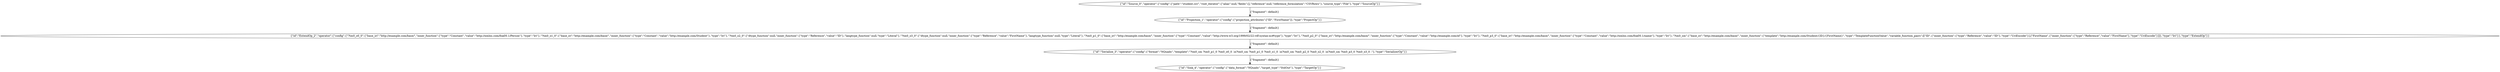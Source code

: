 digraph {
    0 [ label = "{\"id\":\"Source_0\",\"operator\":{\"config\":{\"path\":\"student.csv\",\"root_iterator\":{\"alias\":null,\"fields\":[],\"reference\":null,\"reference_formulation\":\"CSVRows\"},\"source_type\":\"File\"},\"type\":\"SourceOp\"}}" ]
    1 [ label = "{\"id\":\"Projection_1\",\"operator\":{\"config\":{\"projection_attributes\":[\"ID\",\"FirstName\"]},\"type\":\"ProjectOp\"}}" ]
    2 [ label = "{\"id\":\"ExtendOp_2\",\"operator\":{\"config\":{\"?tm0_o0_0\":{\"base_iri\":\"http://example.com/base/\",\"inner_function\":{\"type\":\"Constant\",\"value\":\"http://xmlns.com/foaf/0.1/Person\"},\"type\":\"Iri\"},\"?tm0_o1_0\":{\"base_iri\":\"http://example.com/base/\",\"inner_function\":{\"type\":\"Constant\",\"value\":\"http://example.com/Student\"},\"type\":\"Iri\"},\"?tm0_o2_0\":{\"dtype_function\":null,\"inner_function\":{\"type\":\"Reference\",\"value\":\"ID\"},\"langtype_function\":null,\"type\":\"Literal\"},\"?tm0_o3_0\":{\"dtype_function\":null,\"inner_function\":{\"type\":\"Reference\",\"value\":\"FirstName\"},\"langtype_function\":null,\"type\":\"Literal\"},\"?tm0_p1_0\":{\"base_iri\":\"http://example.com/base/\",\"inner_function\":{\"type\":\"Constant\",\"value\":\"http://www.w3.org/1999/02/22-rdf-syntax-ns#type\"},\"type\":\"Iri\"},\"?tm0_p2_0\":{\"base_iri\":\"http://example.com/base/\",\"inner_function\":{\"type\":\"Constant\",\"value\":\"http://example.com/id\"},\"type\":\"Iri\"},\"?tm0_p3_0\":{\"base_iri\":\"http://example.com/base/\",\"inner_function\":{\"type\":\"Constant\",\"value\":\"http://xmlns.com/foaf/0.1/name\"},\"type\":\"Iri\"},\"?tm0_sm\":{\"base_iri\":\"http://example.com/base/\",\"inner_function\":{\"template\":\"http://example.com/Student/{ID}/{FirstName}\",\"type\":\"TemplateFunctionValue\",\"variable_function_pairs\":[[\"ID\",{\"inner_function\":{\"type\":\"Reference\",\"value\":\"ID\"},\"type\":\"UriEncode\"}],[\"FirstName\",{\"inner_function\":{\"type\":\"Reference\",\"value\":\"FirstName\"},\"type\":\"UriEncode\"}]]},\"type\":\"Iri\"}},\"type\":\"ExtendOp\"}}" ]
    3 [ label = "{\"id\":\"Serialize_3\",\"operator\":{\"config\":{\"format\":\"NQuads\",\"template\":\"?tm0_sm ?tm0_p1_0 ?tm0_o0_0 .\\n?tm0_sm ?tm0_p1_0 ?tm0_o1_0 .\\n?tm0_sm ?tm0_p2_0 ?tm0_o2_0 .\\n?tm0_sm ?tm0_p3_0 ?tm0_o3_0 .\"},\"type\":\"SerializerOp\"}}" ]
    4 [ label = "{\"id\":\"Sink_4\",\"operator\":{\"config\":{\"data_format\":\"NQuads\",\"target_type\":\"StdOut\"},\"type\":\"TargetOp\"}}" ]
    0 -> 1 [ label = "{\"fragment\": default}" ]
    1 -> 2 [ label = "{\"fragment\": default}" ]
    2 -> 3 [ label = "{\"fragment\": default}" ]
    3 -> 4 [ label = "{\"fragment\": default}" ]
}
